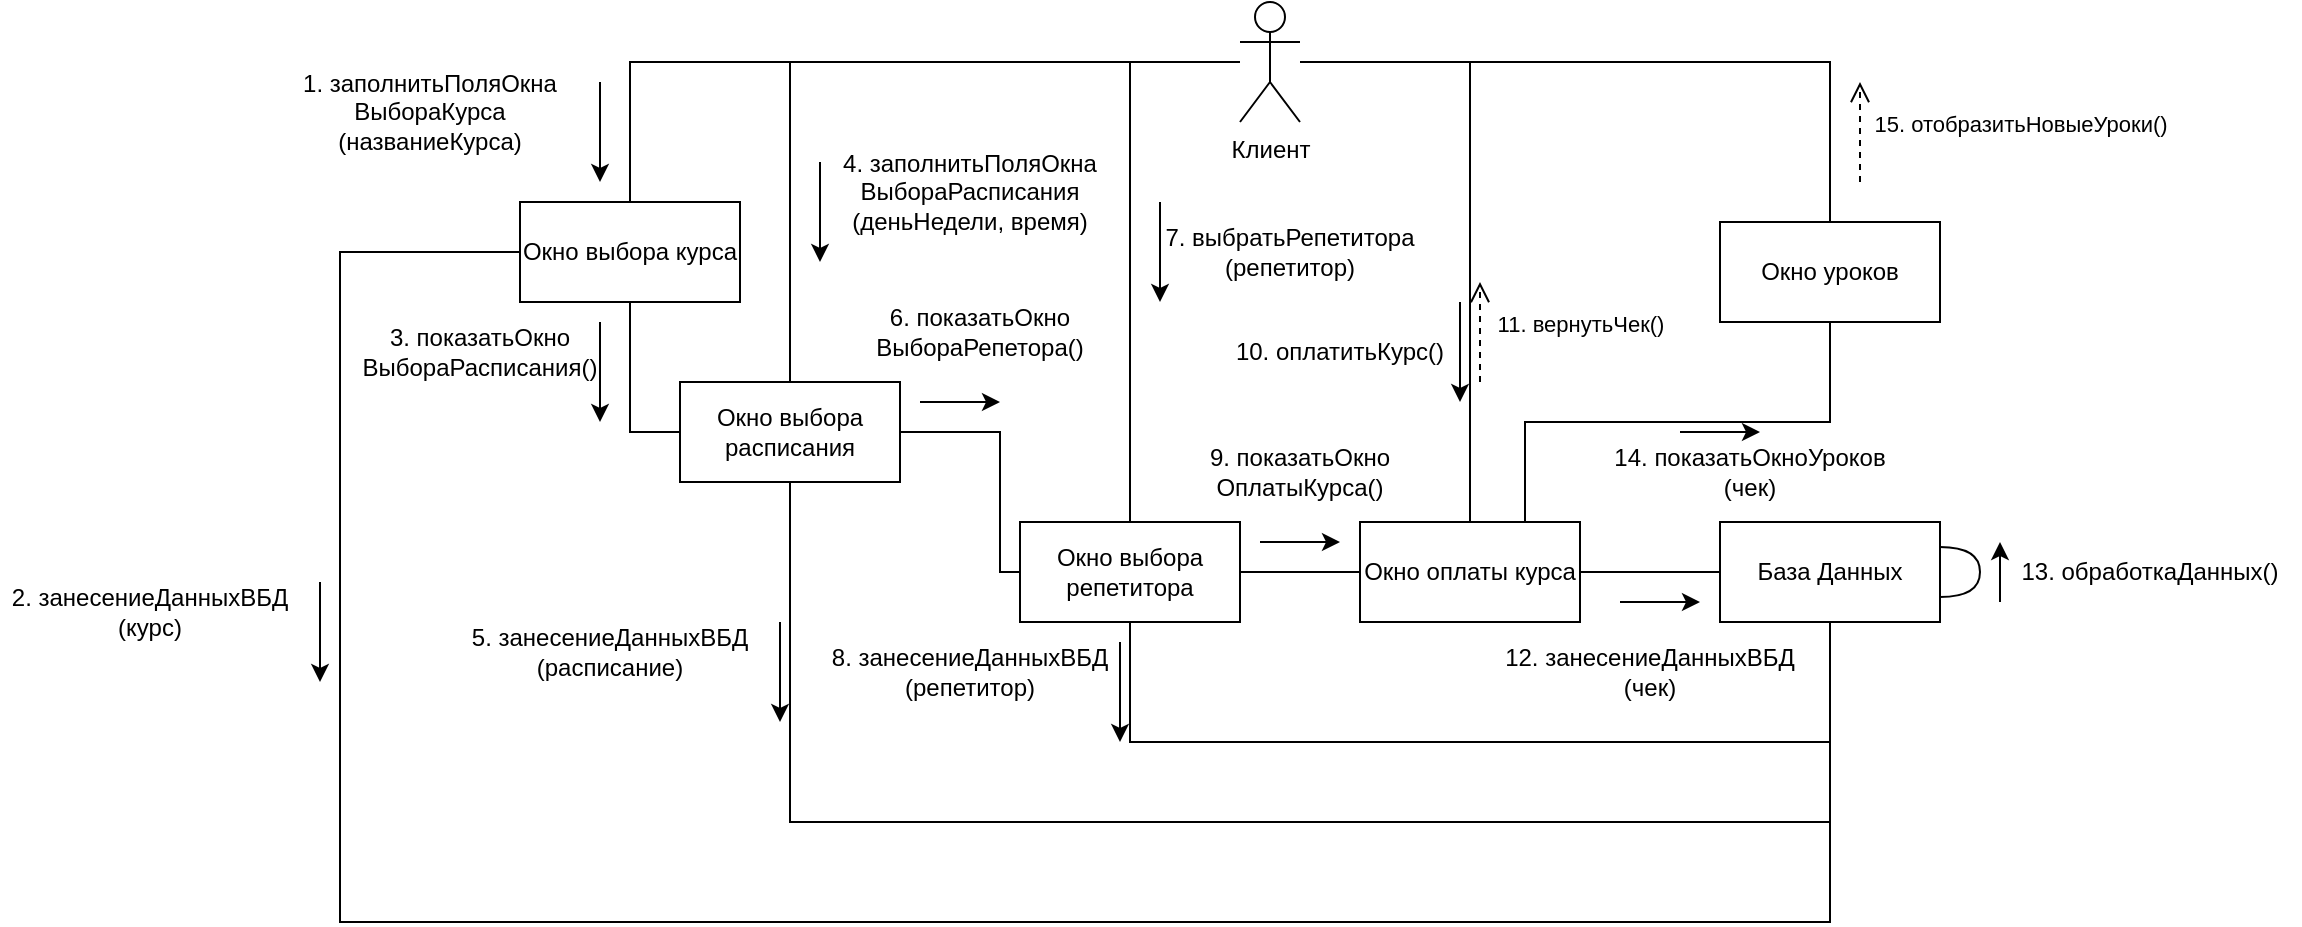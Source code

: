 <mxfile version="24.4.4" type="github">
  <diagram name="Страница — 1" id="SnpIPSNj4DhnbsyZ_Omc">
    <mxGraphModel dx="1900" dy="807" grid="0" gridSize="10" guides="1" tooltips="1" connect="1" arrows="1" fold="1" page="0" pageScale="1" pageWidth="827" pageHeight="1169" math="0" shadow="0">
      <root>
        <mxCell id="0" />
        <mxCell id="1" parent="0" />
        <mxCell id="kE0iojpPTj-IzkpC5AIj-18" style="edgeStyle=orthogonalEdgeStyle;rounded=0;orthogonalLoop=1;jettySize=auto;html=1;entryX=0.5;entryY=1;entryDx=0;entryDy=0;endArrow=none;endFill=0;exitX=0.75;exitY=0;exitDx=0;exitDy=0;" edge="1" parent="1" source="kE0iojpPTj-IzkpC5AIj-6" target="kE0iojpPTj-IzkpC5AIj-8">
          <mxGeometry relative="1" as="geometry" />
        </mxCell>
        <mxCell id="kE0iojpPTj-IzkpC5AIj-1" value="База Данных" style="html=1;whiteSpace=wrap;" vertex="1" parent="1">
          <mxGeometry x="750" y="290" width="110" height="50" as="geometry" />
        </mxCell>
        <mxCell id="kE0iojpPTj-IzkpC5AIj-9" style="edgeStyle=orthogonalEdgeStyle;rounded=0;orthogonalLoop=1;jettySize=auto;html=1;entryX=0.5;entryY=0;entryDx=0;entryDy=0;endArrow=none;endFill=0;" edge="1" parent="1" source="kE0iojpPTj-IzkpC5AIj-2" target="kE0iojpPTj-IzkpC5AIj-4">
          <mxGeometry relative="1" as="geometry" />
        </mxCell>
        <mxCell id="kE0iojpPTj-IzkpC5AIj-19" style="edgeStyle=orthogonalEdgeStyle;rounded=0;orthogonalLoop=1;jettySize=auto;html=1;entryX=0.5;entryY=0;entryDx=0;entryDy=0;endArrow=none;endFill=0;" edge="1" parent="1" source="kE0iojpPTj-IzkpC5AIj-2" target="kE0iojpPTj-IzkpC5AIj-11">
          <mxGeometry relative="1" as="geometry" />
        </mxCell>
        <mxCell id="kE0iojpPTj-IzkpC5AIj-21" style="edgeStyle=orthogonalEdgeStyle;rounded=0;orthogonalLoop=1;jettySize=auto;html=1;entryX=0.5;entryY=0;entryDx=0;entryDy=0;endArrow=none;endFill=0;" edge="1" parent="1" source="kE0iojpPTj-IzkpC5AIj-2" target="kE0iojpPTj-IzkpC5AIj-5">
          <mxGeometry relative="1" as="geometry">
            <Array as="points">
              <mxPoint x="455" y="60" />
            </Array>
          </mxGeometry>
        </mxCell>
        <mxCell id="kE0iojpPTj-IzkpC5AIj-22" style="edgeStyle=orthogonalEdgeStyle;rounded=0;orthogonalLoop=1;jettySize=auto;html=1;entryX=0.5;entryY=0;entryDx=0;entryDy=0;endArrow=none;endFill=0;" edge="1" parent="1" source="kE0iojpPTj-IzkpC5AIj-2" target="kE0iojpPTj-IzkpC5AIj-6">
          <mxGeometry relative="1" as="geometry" />
        </mxCell>
        <mxCell id="kE0iojpPTj-IzkpC5AIj-2" value="Клиент" style="shape=umlActor;verticalLabelPosition=bottom;verticalAlign=top;html=1;" vertex="1" parent="1">
          <mxGeometry x="510" y="30" width="30" height="60" as="geometry" />
        </mxCell>
        <mxCell id="kE0iojpPTj-IzkpC5AIj-20" style="edgeStyle=orthogonalEdgeStyle;rounded=0;orthogonalLoop=1;jettySize=auto;html=1;entryX=0;entryY=0.5;entryDx=0;entryDy=0;endArrow=none;endFill=0;" edge="1" parent="1" source="kE0iojpPTj-IzkpC5AIj-4" target="kE0iojpPTj-IzkpC5AIj-11">
          <mxGeometry relative="1" as="geometry" />
        </mxCell>
        <mxCell id="kE0iojpPTj-IzkpC5AIj-27" style="edgeStyle=orthogonalEdgeStyle;rounded=0;orthogonalLoop=1;jettySize=auto;html=1;entryX=0.5;entryY=1;entryDx=0;entryDy=0;endArrow=none;endFill=0;" edge="1" parent="1" source="kE0iojpPTj-IzkpC5AIj-4" target="kE0iojpPTj-IzkpC5AIj-1">
          <mxGeometry relative="1" as="geometry">
            <Array as="points">
              <mxPoint x="60" y="155" />
              <mxPoint x="60" y="490" />
              <mxPoint x="805" y="490" />
            </Array>
          </mxGeometry>
        </mxCell>
        <mxCell id="kE0iojpPTj-IzkpC5AIj-4" value="Окно выбора курса" style="html=1;whiteSpace=wrap;" vertex="1" parent="1">
          <mxGeometry x="150" y="130" width="110" height="50" as="geometry" />
        </mxCell>
        <mxCell id="kE0iojpPTj-IzkpC5AIj-16" style="edgeStyle=orthogonalEdgeStyle;rounded=0;orthogonalLoop=1;jettySize=auto;html=1;entryX=0;entryY=0.5;entryDx=0;entryDy=0;endArrow=none;endFill=0;" edge="1" parent="1" source="kE0iojpPTj-IzkpC5AIj-5" target="kE0iojpPTj-IzkpC5AIj-6">
          <mxGeometry relative="1" as="geometry" />
        </mxCell>
        <mxCell id="kE0iojpPTj-IzkpC5AIj-25" style="edgeStyle=orthogonalEdgeStyle;rounded=0;orthogonalLoop=1;jettySize=auto;html=1;entryX=0.5;entryY=1;entryDx=0;entryDy=0;endArrow=none;endFill=0;" edge="1" parent="1" source="kE0iojpPTj-IzkpC5AIj-5" target="kE0iojpPTj-IzkpC5AIj-1">
          <mxGeometry relative="1" as="geometry">
            <Array as="points">
              <mxPoint x="455" y="400" />
              <mxPoint x="805" y="400" />
            </Array>
          </mxGeometry>
        </mxCell>
        <mxCell id="kE0iojpPTj-IzkpC5AIj-5" value="Окно выбора репетитора" style="html=1;whiteSpace=wrap;" vertex="1" parent="1">
          <mxGeometry x="400" y="290" width="110" height="50" as="geometry" />
        </mxCell>
        <mxCell id="kE0iojpPTj-IzkpC5AIj-24" style="edgeStyle=orthogonalEdgeStyle;rounded=0;orthogonalLoop=1;jettySize=auto;html=1;entryX=0;entryY=0.5;entryDx=0;entryDy=0;endArrow=none;endFill=0;" edge="1" parent="1" source="kE0iojpPTj-IzkpC5AIj-6" target="kE0iojpPTj-IzkpC5AIj-1">
          <mxGeometry relative="1" as="geometry" />
        </mxCell>
        <mxCell id="kE0iojpPTj-IzkpC5AIj-6" value="Окно оплаты курса" style="html=1;whiteSpace=wrap;" vertex="1" parent="1">
          <mxGeometry x="570" y="290" width="110" height="50" as="geometry" />
        </mxCell>
        <mxCell id="kE0iojpPTj-IzkpC5AIj-28" style="edgeStyle=orthogonalEdgeStyle;rounded=0;orthogonalLoop=1;jettySize=auto;html=1;endArrow=none;endFill=0;" edge="1" parent="1" source="kE0iojpPTj-IzkpC5AIj-8" target="kE0iojpPTj-IzkpC5AIj-2">
          <mxGeometry relative="1" as="geometry">
            <Array as="points">
              <mxPoint x="805" y="60" />
            </Array>
          </mxGeometry>
        </mxCell>
        <mxCell id="kE0iojpPTj-IzkpC5AIj-8" value="Окно&amp;nbsp;&lt;span style=&quot;background-color: initial;&quot;&gt;уроков&lt;/span&gt;" style="html=1;whiteSpace=wrap;" vertex="1" parent="1">
          <mxGeometry x="750" y="140" width="110" height="50" as="geometry" />
        </mxCell>
        <mxCell id="kE0iojpPTj-IzkpC5AIj-17" style="edgeStyle=orthogonalEdgeStyle;rounded=0;orthogonalLoop=1;jettySize=auto;html=1;endArrow=none;endFill=0;entryX=0;entryY=0.5;entryDx=0;entryDy=0;" edge="1" parent="1" source="kE0iojpPTj-IzkpC5AIj-11" target="kE0iojpPTj-IzkpC5AIj-5">
          <mxGeometry relative="1" as="geometry">
            <Array as="points">
              <mxPoint x="390" y="245" />
              <mxPoint x="390" y="315" />
            </Array>
          </mxGeometry>
        </mxCell>
        <mxCell id="kE0iojpPTj-IzkpC5AIj-11" value="Окно выбора расписания" style="html=1;whiteSpace=wrap;" vertex="1" parent="1">
          <mxGeometry x="230" y="220" width="110" height="50" as="geometry" />
        </mxCell>
        <mxCell id="kE0iojpPTj-IzkpC5AIj-26" style="edgeStyle=orthogonalEdgeStyle;rounded=0;orthogonalLoop=1;jettySize=auto;html=1;entryX=0.5;entryY=1;entryDx=0;entryDy=0;endArrow=none;endFill=0;exitX=0.5;exitY=1;exitDx=0;exitDy=0;" edge="1" parent="1" source="kE0iojpPTj-IzkpC5AIj-11" target="kE0iojpPTj-IzkpC5AIj-1">
          <mxGeometry relative="1" as="geometry">
            <mxPoint x="465" y="350" as="sourcePoint" />
            <mxPoint x="815" y="350" as="targetPoint" />
            <Array as="points">
              <mxPoint x="285" y="440" />
              <mxPoint x="805" y="440" />
            </Array>
          </mxGeometry>
        </mxCell>
        <mxCell id="kE0iojpPTj-IzkpC5AIj-29" value="" style="endArrow=classic;html=1;rounded=0;" edge="1" parent="1">
          <mxGeometry width="50" height="50" relative="1" as="geometry">
            <mxPoint x="190" y="70" as="sourcePoint" />
            <mxPoint x="190" y="120" as="targetPoint" />
          </mxGeometry>
        </mxCell>
        <mxCell id="kE0iojpPTj-IzkpC5AIj-30" value="1. заполнитьПоляОкна&lt;div&gt;ВыбораКурса&lt;div&gt;(названиеКурса)&lt;/div&gt;&lt;/div&gt;" style="text;html=1;align=center;verticalAlign=middle;whiteSpace=wrap;rounded=0;" vertex="1" parent="1">
          <mxGeometry x="30" y="70" width="150" height="30" as="geometry" />
        </mxCell>
        <mxCell id="kE0iojpPTj-IzkpC5AIj-31" value="2. занесениеДанныхВБД&lt;div&gt;(курс)&lt;/div&gt;" style="text;html=1;align=center;verticalAlign=middle;whiteSpace=wrap;rounded=0;" vertex="1" parent="1">
          <mxGeometry x="-110" y="320" width="150" height="30" as="geometry" />
        </mxCell>
        <mxCell id="kE0iojpPTj-IzkpC5AIj-32" value="" style="endArrow=classic;html=1;rounded=0;" edge="1" parent="1">
          <mxGeometry width="50" height="50" relative="1" as="geometry">
            <mxPoint x="50" y="320" as="sourcePoint" />
            <mxPoint x="50" y="370" as="targetPoint" />
          </mxGeometry>
        </mxCell>
        <mxCell id="kE0iojpPTj-IzkpC5AIj-33" value="" style="endArrow=classic;html=1;rounded=0;" edge="1" parent="1">
          <mxGeometry width="50" height="50" relative="1" as="geometry">
            <mxPoint x="190" y="190" as="sourcePoint" />
            <mxPoint x="190" y="240" as="targetPoint" />
          </mxGeometry>
        </mxCell>
        <mxCell id="kE0iojpPTj-IzkpC5AIj-34" value="3. показатьОкно&lt;div&gt;ВыбораРасписания()&lt;/div&gt;" style="text;html=1;align=center;verticalAlign=middle;whiteSpace=wrap;rounded=0;" vertex="1" parent="1">
          <mxGeometry x="70" y="190" width="120" height="30" as="geometry" />
        </mxCell>
        <mxCell id="kE0iojpPTj-IzkpC5AIj-35" value="" style="endArrow=classic;html=1;rounded=0;" edge="1" parent="1">
          <mxGeometry width="50" height="50" relative="1" as="geometry">
            <mxPoint x="350" y="230" as="sourcePoint" />
            <mxPoint x="390" y="230" as="targetPoint" />
          </mxGeometry>
        </mxCell>
        <mxCell id="kE0iojpPTj-IzkpC5AIj-36" value="6. показатьОкно&lt;div&gt;ВыбораРепетора()&lt;/div&gt;" style="text;html=1;align=center;verticalAlign=middle;whiteSpace=wrap;rounded=0;" vertex="1" parent="1">
          <mxGeometry x="320" y="180" width="120" height="30" as="geometry" />
        </mxCell>
        <mxCell id="kE0iojpPTj-IzkpC5AIj-37" value="" style="endArrow=classic;html=1;rounded=0;" edge="1" parent="1">
          <mxGeometry width="50" height="50" relative="1" as="geometry">
            <mxPoint x="520" y="300" as="sourcePoint" />
            <mxPoint x="560" y="300" as="targetPoint" />
          </mxGeometry>
        </mxCell>
        <mxCell id="kE0iojpPTj-IzkpC5AIj-38" value="9. показатьОкно&lt;div&gt;ОплатыКурса&lt;span style=&quot;background-color: initial;&quot;&gt;()&lt;/span&gt;&lt;/div&gt;" style="text;html=1;align=center;verticalAlign=middle;whiteSpace=wrap;rounded=0;" vertex="1" parent="1">
          <mxGeometry x="480" y="250" width="120" height="30" as="geometry" />
        </mxCell>
        <mxCell id="kE0iojpPTj-IzkpC5AIj-39" value="4. заполнитьПоляОкна&lt;div&gt;ВыбораРасписания&lt;div&gt;(деньНедели, время)&lt;/div&gt;&lt;/div&gt;" style="text;html=1;align=center;verticalAlign=middle;whiteSpace=wrap;rounded=0;" vertex="1" parent="1">
          <mxGeometry x="310" y="110" width="130" height="30" as="geometry" />
        </mxCell>
        <mxCell id="kE0iojpPTj-IzkpC5AIj-40" value="" style="endArrow=classic;html=1;rounded=0;" edge="1" parent="1">
          <mxGeometry width="50" height="50" relative="1" as="geometry">
            <mxPoint x="300" y="110" as="sourcePoint" />
            <mxPoint x="300" y="160" as="targetPoint" />
          </mxGeometry>
        </mxCell>
        <mxCell id="kE0iojpPTj-IzkpC5AIj-41" value="&lt;div&gt;&lt;div&gt;7. выбратьРепетитора&lt;/div&gt;&lt;div&gt;(репетитор)&lt;/div&gt;&lt;/div&gt;" style="text;html=1;align=center;verticalAlign=middle;whiteSpace=wrap;rounded=0;" vertex="1" parent="1">
          <mxGeometry x="470" y="140" width="130" height="30" as="geometry" />
        </mxCell>
        <mxCell id="kE0iojpPTj-IzkpC5AIj-42" value="" style="endArrow=classic;html=1;rounded=0;" edge="1" parent="1">
          <mxGeometry width="50" height="50" relative="1" as="geometry">
            <mxPoint x="470" y="130" as="sourcePoint" />
            <mxPoint x="470" y="180" as="targetPoint" />
          </mxGeometry>
        </mxCell>
        <mxCell id="kE0iojpPTj-IzkpC5AIj-43" value="&lt;div&gt;&lt;div&gt;10. оплатитьКурс()&lt;/div&gt;&lt;/div&gt;" style="text;html=1;align=center;verticalAlign=middle;whiteSpace=wrap;rounded=0;" vertex="1" parent="1">
          <mxGeometry x="500" y="190" width="120" height="30" as="geometry" />
        </mxCell>
        <mxCell id="kE0iojpPTj-IzkpC5AIj-44" value="" style="endArrow=classic;html=1;rounded=0;" edge="1" parent="1">
          <mxGeometry width="50" height="50" relative="1" as="geometry">
            <mxPoint x="620" y="180" as="sourcePoint" />
            <mxPoint x="620" y="230" as="targetPoint" />
          </mxGeometry>
        </mxCell>
        <mxCell id="kE0iojpPTj-IzkpC5AIj-46" value="11. вернутьЧек()" style="html=1;verticalAlign=bottom;endArrow=open;dashed=1;endSize=8;curved=0;rounded=0;" edge="1" parent="1">
          <mxGeometry x="-0.2" y="-50" relative="1" as="geometry">
            <mxPoint x="630" y="220" as="sourcePoint" />
            <mxPoint x="630" y="170" as="targetPoint" />
            <mxPoint as="offset" />
          </mxGeometry>
        </mxCell>
        <mxCell id="kE0iojpPTj-IzkpC5AIj-47" value="5. занесениеДанныхВБД&lt;div&gt;(расписание&lt;span style=&quot;background-color: initial;&quot;&gt;)&lt;/span&gt;&lt;/div&gt;" style="text;html=1;align=center;verticalAlign=middle;whiteSpace=wrap;rounded=0;" vertex="1" parent="1">
          <mxGeometry x="120" y="340" width="150" height="30" as="geometry" />
        </mxCell>
        <mxCell id="kE0iojpPTj-IzkpC5AIj-48" value="" style="endArrow=classic;html=1;rounded=0;" edge="1" parent="1">
          <mxGeometry width="50" height="50" relative="1" as="geometry">
            <mxPoint x="280" y="340" as="sourcePoint" />
            <mxPoint x="280" y="390" as="targetPoint" />
          </mxGeometry>
        </mxCell>
        <mxCell id="kE0iojpPTj-IzkpC5AIj-49" value="8. занесениеДанныхВБД&lt;div&gt;(репетитор&lt;span style=&quot;background-color: initial;&quot;&gt;)&lt;/span&gt;&lt;/div&gt;" style="text;html=1;align=center;verticalAlign=middle;whiteSpace=wrap;rounded=0;" vertex="1" parent="1">
          <mxGeometry x="300" y="350" width="150" height="30" as="geometry" />
        </mxCell>
        <mxCell id="kE0iojpPTj-IzkpC5AIj-50" value="" style="endArrow=classic;html=1;rounded=0;" edge="1" parent="1">
          <mxGeometry width="50" height="50" relative="1" as="geometry">
            <mxPoint x="450" y="350" as="sourcePoint" />
            <mxPoint x="450" y="400" as="targetPoint" />
          </mxGeometry>
        </mxCell>
        <mxCell id="kE0iojpPTj-IzkpC5AIj-51" value="12. занесениеДанныхВБД&lt;div&gt;(чек&lt;span style=&quot;background-color: initial;&quot;&gt;)&lt;/span&gt;&lt;/div&gt;" style="text;html=1;align=center;verticalAlign=middle;whiteSpace=wrap;rounded=0;" vertex="1" parent="1">
          <mxGeometry x="640" y="350" width="150" height="30" as="geometry" />
        </mxCell>
        <mxCell id="kE0iojpPTj-IzkpC5AIj-52" value="" style="endArrow=classic;html=1;rounded=0;" edge="1" parent="1">
          <mxGeometry width="50" height="50" relative="1" as="geometry">
            <mxPoint x="700" y="330" as="sourcePoint" />
            <mxPoint x="740" y="330" as="targetPoint" />
          </mxGeometry>
        </mxCell>
        <mxCell id="kE0iojpPTj-IzkpC5AIj-53" style="edgeStyle=orthogonalEdgeStyle;rounded=0;orthogonalLoop=1;jettySize=auto;html=1;entryX=1;entryY=0.25;entryDx=0;entryDy=0;endArrow=none;endFill=0;curved=1;exitX=1;exitY=0.75;exitDx=0;exitDy=0;" edge="1" parent="1" source="kE0iojpPTj-IzkpC5AIj-1" target="kE0iojpPTj-IzkpC5AIj-1">
          <mxGeometry relative="1" as="geometry">
            <Array as="points">
              <mxPoint x="880" y="327" />
              <mxPoint x="880" y="302" />
            </Array>
          </mxGeometry>
        </mxCell>
        <mxCell id="kE0iojpPTj-IzkpC5AIj-54" value="" style="endArrow=classic;html=1;rounded=0;" edge="1" parent="1">
          <mxGeometry width="50" height="50" relative="1" as="geometry">
            <mxPoint x="890" y="330" as="sourcePoint" />
            <mxPoint x="890" y="300" as="targetPoint" />
          </mxGeometry>
        </mxCell>
        <mxCell id="kE0iojpPTj-IzkpC5AIj-55" value="13. обработкаДанных()" style="text;html=1;align=center;verticalAlign=middle;whiteSpace=wrap;rounded=0;" vertex="1" parent="1">
          <mxGeometry x="890" y="300" width="150" height="30" as="geometry" />
        </mxCell>
        <mxCell id="kE0iojpPTj-IzkpC5AIj-56" value="14. показатьОкноУроков&lt;div&gt;(чек&lt;span style=&quot;background-color: initial;&quot;&gt;)&lt;/span&gt;&lt;/div&gt;" style="text;html=1;align=center;verticalAlign=middle;whiteSpace=wrap;rounded=0;" vertex="1" parent="1">
          <mxGeometry x="650" y="250" width="230" height="30" as="geometry" />
        </mxCell>
        <mxCell id="kE0iojpPTj-IzkpC5AIj-57" value="" style="endArrow=classic;html=1;rounded=0;" edge="1" parent="1">
          <mxGeometry width="50" height="50" relative="1" as="geometry">
            <mxPoint x="730" y="245" as="sourcePoint" />
            <mxPoint x="770" y="245" as="targetPoint" />
          </mxGeometry>
        </mxCell>
        <mxCell id="kE0iojpPTj-IzkpC5AIj-58" value="15. отобразитьНовыеУроки()" style="html=1;verticalAlign=bottom;endArrow=open;dashed=1;endSize=8;curved=0;rounded=0;" edge="1" parent="1">
          <mxGeometry x="-0.2" y="-80" relative="1" as="geometry">
            <mxPoint x="820" y="120" as="sourcePoint" />
            <mxPoint x="820" y="70" as="targetPoint" />
            <mxPoint as="offset" />
          </mxGeometry>
        </mxCell>
      </root>
    </mxGraphModel>
  </diagram>
</mxfile>
